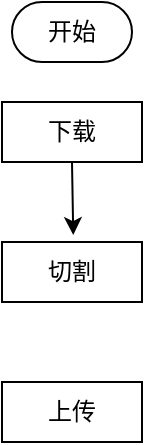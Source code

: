 <mxfile>
    <diagram id="JB6L_UmWuiX4Soz-eGhG" name="第 1 页">
        <mxGraphModel dx="852" dy="847" grid="1" gridSize="10" guides="1" tooltips="1" connect="1" arrows="1" fold="1" page="1" pageScale="1" pageWidth="850" pageHeight="1100" math="0" shadow="0">
            <root>
                <mxCell id="0"/>
                <mxCell id="1" parent="0"/>
                <mxCell id="2" value="下载" style="rounded=0;whiteSpace=wrap;html=1;" parent="1" vertex="1">
                    <mxGeometry x="200" y="100" width="70" height="30" as="geometry"/>
                </mxCell>
                <mxCell id="3" value="开始" style="rounded=1;whiteSpace=wrap;html=1;arcSize=50;" parent="1" vertex="1">
                    <mxGeometry x="205" y="50" width="60" height="30" as="geometry"/>
                </mxCell>
                <mxCell id="4" value="切割" style="rounded=0;whiteSpace=wrap;html=1;" parent="1" vertex="1">
                    <mxGeometry x="200" y="170" width="70" height="30" as="geometry"/>
                </mxCell>
                <mxCell id="5" value="上传" style="rounded=0;whiteSpace=wrap;html=1;" parent="1" vertex="1">
                    <mxGeometry x="200" y="240" width="70" height="30" as="geometry"/>
                </mxCell>
                <mxCell id="10" value="" style="endArrow=classic;html=1;exitX=0.5;exitY=1;exitDx=0;exitDy=0;entryX=0.509;entryY=-0.116;entryDx=0;entryDy=0;entryPerimeter=0;" parent="1" source="2" target="4" edge="1">
                    <mxGeometry width="50" height="50" relative="1" as="geometry">
                        <mxPoint x="265" y="200" as="sourcePoint"/>
                        <mxPoint x="315" y="150" as="targetPoint"/>
                    </mxGeometry>
                </mxCell>
            </root>
        </mxGraphModel>
    </diagram>
</mxfile>